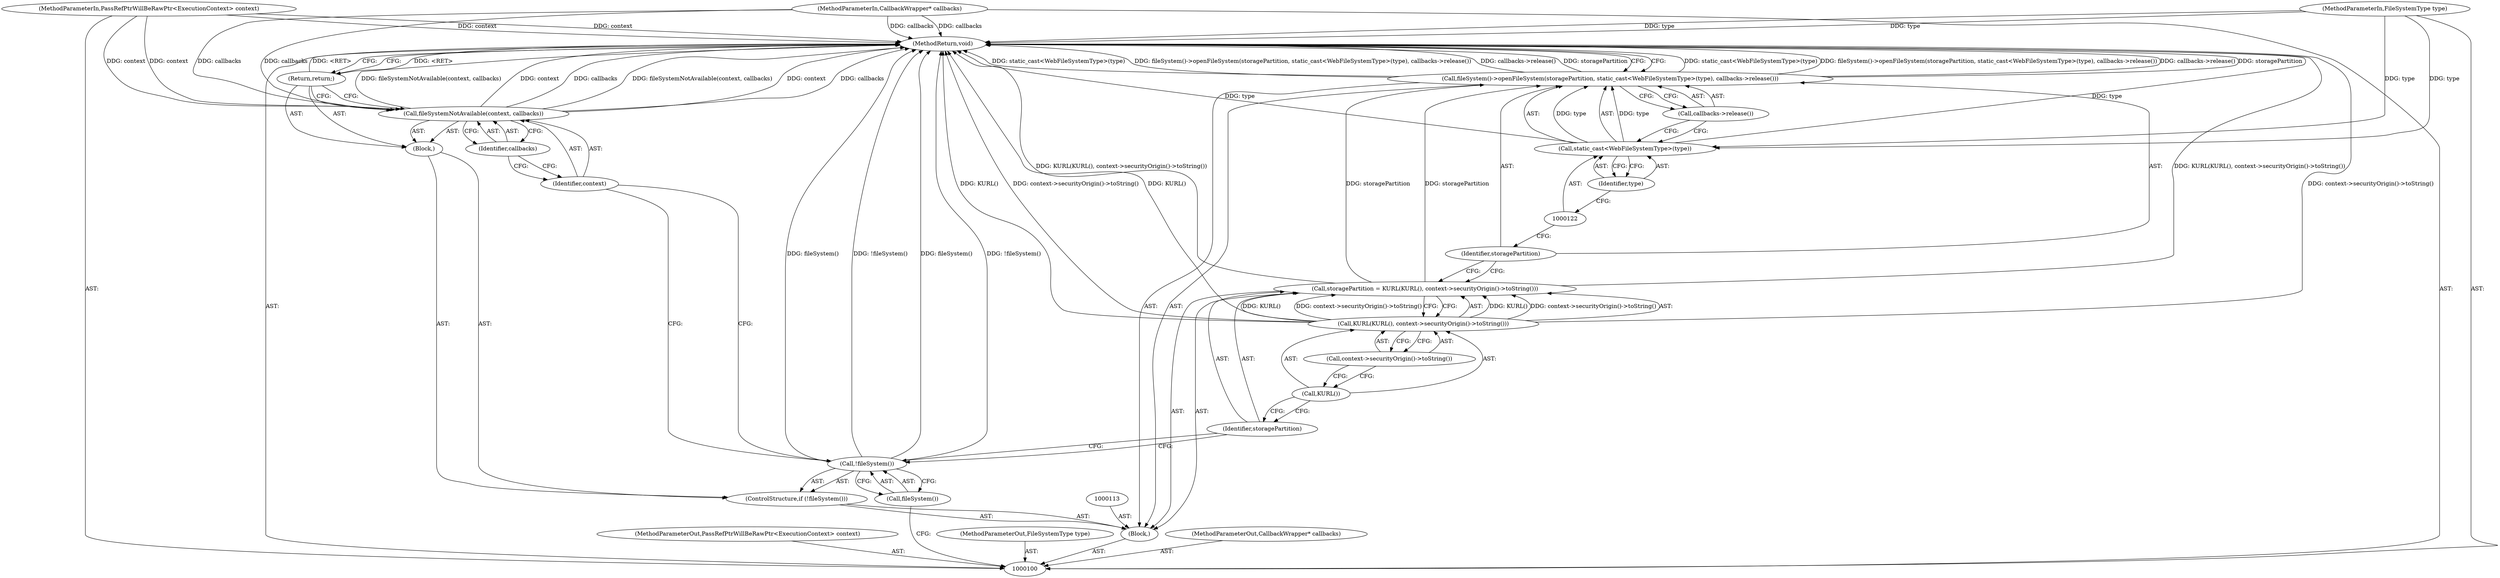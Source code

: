 digraph "0_Chrome_02c8303512ebed345011f7b545e2f418799be2f0_13" {
"1000125" [label="(MethodReturn,void)"];
"1000116" [label="(Call,KURL(KURL(), context->securityOrigin()->toString()))"];
"1000117" [label="(Call,KURL())"];
"1000118" [label="(Call,context->securityOrigin()->toString())"];
"1000114" [label="(Call,storagePartition = KURL(KURL(), context->securityOrigin()->toString()))"];
"1000115" [label="(Identifier,storagePartition)"];
"1000120" [label="(Identifier,storagePartition)"];
"1000119" [label="(Call,fileSystem()->openFileSystem(storagePartition, static_cast<WebFileSystemType>(type), callbacks->release()))"];
"1000121" [label="(Call,static_cast<WebFileSystemType>(type))"];
"1000123" [label="(Identifier,type)"];
"1000124" [label="(Call,callbacks->release())"];
"1000101" [label="(MethodParameterIn,PassRefPtrWillBeRawPtr<ExecutionContext> context)"];
"1000169" [label="(MethodParameterOut,PassRefPtrWillBeRawPtr<ExecutionContext> context)"];
"1000102" [label="(MethodParameterIn,FileSystemType type)"];
"1000170" [label="(MethodParameterOut,FileSystemType type)"];
"1000103" [label="(MethodParameterIn,CallbackWrapper* callbacks)"];
"1000171" [label="(MethodParameterOut,CallbackWrapper* callbacks)"];
"1000104" [label="(Block,)"];
"1000107" [label="(Call,fileSystem())"];
"1000108" [label="(Block,)"];
"1000105" [label="(ControlStructure,if (!fileSystem()))"];
"1000106" [label="(Call,!fileSystem())"];
"1000110" [label="(Identifier,context)"];
"1000111" [label="(Identifier,callbacks)"];
"1000109" [label="(Call,fileSystemNotAvailable(context, callbacks))"];
"1000112" [label="(Return,return;)"];
"1000125" -> "1000100"  [label="AST: "];
"1000125" -> "1000112"  [label="CFG: "];
"1000125" -> "1000119"  [label="CFG: "];
"1000112" -> "1000125"  [label="DDG: <RET>"];
"1000116" -> "1000125"  [label="DDG: KURL()"];
"1000116" -> "1000125"  [label="DDG: context->securityOrigin()->toString()"];
"1000106" -> "1000125"  [label="DDG: fileSystem()"];
"1000106" -> "1000125"  [label="DDG: !fileSystem()"];
"1000121" -> "1000125"  [label="DDG: type"];
"1000103" -> "1000125"  [label="DDG: callbacks"];
"1000119" -> "1000125"  [label="DDG: static_cast<WebFileSystemType>(type)"];
"1000119" -> "1000125"  [label="DDG: fileSystem()->openFileSystem(storagePartition, static_cast<WebFileSystemType>(type), callbacks->release())"];
"1000119" -> "1000125"  [label="DDG: callbacks->release()"];
"1000119" -> "1000125"  [label="DDG: storagePartition"];
"1000102" -> "1000125"  [label="DDG: type"];
"1000101" -> "1000125"  [label="DDG: context"];
"1000109" -> "1000125"  [label="DDG: context"];
"1000109" -> "1000125"  [label="DDG: callbacks"];
"1000109" -> "1000125"  [label="DDG: fileSystemNotAvailable(context, callbacks)"];
"1000114" -> "1000125"  [label="DDG: KURL(KURL(), context->securityOrigin()->toString())"];
"1000116" -> "1000114"  [label="AST: "];
"1000116" -> "1000118"  [label="CFG: "];
"1000117" -> "1000116"  [label="AST: "];
"1000118" -> "1000116"  [label="AST: "];
"1000114" -> "1000116"  [label="CFG: "];
"1000116" -> "1000125"  [label="DDG: KURL()"];
"1000116" -> "1000125"  [label="DDG: context->securityOrigin()->toString()"];
"1000116" -> "1000114"  [label="DDG: KURL()"];
"1000116" -> "1000114"  [label="DDG: context->securityOrigin()->toString()"];
"1000117" -> "1000116"  [label="AST: "];
"1000117" -> "1000115"  [label="CFG: "];
"1000118" -> "1000117"  [label="CFG: "];
"1000118" -> "1000116"  [label="AST: "];
"1000118" -> "1000117"  [label="CFG: "];
"1000116" -> "1000118"  [label="CFG: "];
"1000114" -> "1000104"  [label="AST: "];
"1000114" -> "1000116"  [label="CFG: "];
"1000115" -> "1000114"  [label="AST: "];
"1000116" -> "1000114"  [label="AST: "];
"1000120" -> "1000114"  [label="CFG: "];
"1000114" -> "1000125"  [label="DDG: KURL(KURL(), context->securityOrigin()->toString())"];
"1000116" -> "1000114"  [label="DDG: KURL()"];
"1000116" -> "1000114"  [label="DDG: context->securityOrigin()->toString()"];
"1000114" -> "1000119"  [label="DDG: storagePartition"];
"1000115" -> "1000114"  [label="AST: "];
"1000115" -> "1000106"  [label="CFG: "];
"1000117" -> "1000115"  [label="CFG: "];
"1000120" -> "1000119"  [label="AST: "];
"1000120" -> "1000114"  [label="CFG: "];
"1000122" -> "1000120"  [label="CFG: "];
"1000119" -> "1000104"  [label="AST: "];
"1000119" -> "1000124"  [label="CFG: "];
"1000120" -> "1000119"  [label="AST: "];
"1000121" -> "1000119"  [label="AST: "];
"1000124" -> "1000119"  [label="AST: "];
"1000125" -> "1000119"  [label="CFG: "];
"1000119" -> "1000125"  [label="DDG: static_cast<WebFileSystemType>(type)"];
"1000119" -> "1000125"  [label="DDG: fileSystem()->openFileSystem(storagePartition, static_cast<WebFileSystemType>(type), callbacks->release())"];
"1000119" -> "1000125"  [label="DDG: callbacks->release()"];
"1000119" -> "1000125"  [label="DDG: storagePartition"];
"1000114" -> "1000119"  [label="DDG: storagePartition"];
"1000121" -> "1000119"  [label="DDG: type"];
"1000121" -> "1000119"  [label="AST: "];
"1000121" -> "1000123"  [label="CFG: "];
"1000122" -> "1000121"  [label="AST: "];
"1000123" -> "1000121"  [label="AST: "];
"1000124" -> "1000121"  [label="CFG: "];
"1000121" -> "1000125"  [label="DDG: type"];
"1000121" -> "1000119"  [label="DDG: type"];
"1000102" -> "1000121"  [label="DDG: type"];
"1000123" -> "1000121"  [label="AST: "];
"1000123" -> "1000122"  [label="CFG: "];
"1000121" -> "1000123"  [label="CFG: "];
"1000124" -> "1000119"  [label="AST: "];
"1000124" -> "1000121"  [label="CFG: "];
"1000119" -> "1000124"  [label="CFG: "];
"1000101" -> "1000100"  [label="AST: "];
"1000101" -> "1000125"  [label="DDG: context"];
"1000101" -> "1000109"  [label="DDG: context"];
"1000169" -> "1000100"  [label="AST: "];
"1000102" -> "1000100"  [label="AST: "];
"1000102" -> "1000125"  [label="DDG: type"];
"1000102" -> "1000121"  [label="DDG: type"];
"1000170" -> "1000100"  [label="AST: "];
"1000103" -> "1000100"  [label="AST: "];
"1000103" -> "1000125"  [label="DDG: callbacks"];
"1000103" -> "1000109"  [label="DDG: callbacks"];
"1000171" -> "1000100"  [label="AST: "];
"1000104" -> "1000100"  [label="AST: "];
"1000105" -> "1000104"  [label="AST: "];
"1000113" -> "1000104"  [label="AST: "];
"1000114" -> "1000104"  [label="AST: "];
"1000119" -> "1000104"  [label="AST: "];
"1000107" -> "1000106"  [label="AST: "];
"1000107" -> "1000100"  [label="CFG: "];
"1000106" -> "1000107"  [label="CFG: "];
"1000108" -> "1000105"  [label="AST: "];
"1000109" -> "1000108"  [label="AST: "];
"1000112" -> "1000108"  [label="AST: "];
"1000105" -> "1000104"  [label="AST: "];
"1000106" -> "1000105"  [label="AST: "];
"1000108" -> "1000105"  [label="AST: "];
"1000106" -> "1000105"  [label="AST: "];
"1000106" -> "1000107"  [label="CFG: "];
"1000107" -> "1000106"  [label="AST: "];
"1000110" -> "1000106"  [label="CFG: "];
"1000115" -> "1000106"  [label="CFG: "];
"1000106" -> "1000125"  [label="DDG: fileSystem()"];
"1000106" -> "1000125"  [label="DDG: !fileSystem()"];
"1000110" -> "1000109"  [label="AST: "];
"1000110" -> "1000106"  [label="CFG: "];
"1000111" -> "1000110"  [label="CFG: "];
"1000111" -> "1000109"  [label="AST: "];
"1000111" -> "1000110"  [label="CFG: "];
"1000109" -> "1000111"  [label="CFG: "];
"1000109" -> "1000108"  [label="AST: "];
"1000109" -> "1000111"  [label="CFG: "];
"1000110" -> "1000109"  [label="AST: "];
"1000111" -> "1000109"  [label="AST: "];
"1000112" -> "1000109"  [label="CFG: "];
"1000109" -> "1000125"  [label="DDG: context"];
"1000109" -> "1000125"  [label="DDG: callbacks"];
"1000109" -> "1000125"  [label="DDG: fileSystemNotAvailable(context, callbacks)"];
"1000101" -> "1000109"  [label="DDG: context"];
"1000103" -> "1000109"  [label="DDG: callbacks"];
"1000112" -> "1000108"  [label="AST: "];
"1000112" -> "1000109"  [label="CFG: "];
"1000125" -> "1000112"  [label="CFG: "];
"1000112" -> "1000125"  [label="DDG: <RET>"];
}
